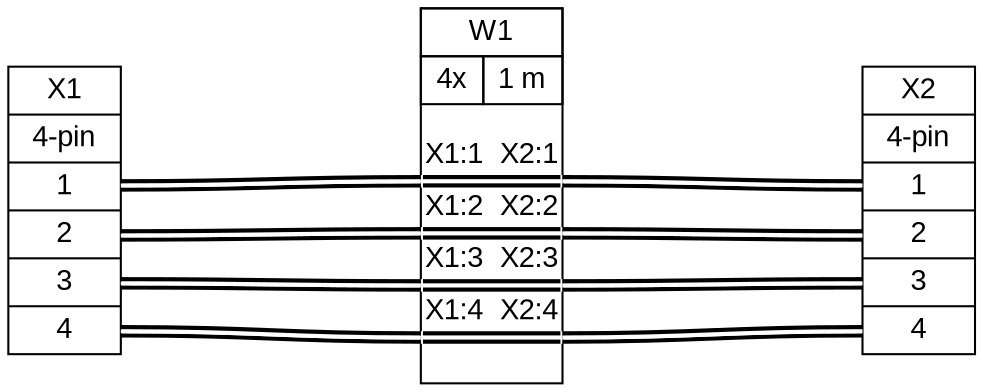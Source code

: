 graph {
// Graph generated by WireViz
// https://github.com/formatc1702/WireViz
	graph [bgcolor=white fontname=arial nodesep=0.33 rankdir=LR ranksep=2]
	node [fillcolor=white fontname=arial shape=record style=filled]
	edge [fontname=arial style=bold]
	X1 [label="X1|{4-pin}|{{<p1r>1|<p2r>2|<p3r>3|<p4r>4}}"]
	X2 [label="X2|{4-pin}|{{<p1l>1|<p2l>2|<p3l>3|<p4l>4}}"]
	edge [color="#000000:#ffffff:#000000"]
	X1:p1r:e -- W1:w1:w
	W1:w1:e -- X2:p1l:w
	edge [color="#000000:#ffffff:#000000"]
	X1:p2r:e -- W1:w2:w
	W1:w2:e -- X2:p2l:w
	edge [color="#000000:#ffffff:#000000"]
	X1:p3r:e -- W1:w3:w
	W1:w3:e -- X2:p3l:w
	edge [color="#000000:#ffffff:#000000"]
	X1:p4r:e -- W1:w4:w
	W1:w4:e -- X2:p4l:w
	W1 [label=<<table border="0" cellspacing="0" cellpadding="0"><tr><td><table border="0" cellspacing="0" cellpadding="3" cellborder="1"><tr><td colspan="2">W1</td></tr><tr><td>4x</td><td>1 m</td></tr></table></td></tr><tr><td>&nbsp;</td></tr><tr><td><table border="0" cellspacing="0" cellborder="0"><tr><td>X1:1</td><td></td><td>X2:1</td></tr><tr><td colspan="3" cellpadding="0" height="6" bgcolor="#ffffff" border="2" sides="tb" port="w1"></td></tr><tr><td>X1:2</td><td></td><td>X2:2</td></tr><tr><td colspan="3" cellpadding="0" height="6" bgcolor="#ffffff" border="2" sides="tb" port="w2"></td></tr><tr><td>X1:3</td><td></td><td>X2:3</td></tr><tr><td colspan="3" cellpadding="0" height="6" bgcolor="#ffffff" border="2" sides="tb" port="w3"></td></tr><tr><td>X1:4</td><td></td><td>X2:4</td></tr><tr><td colspan="3" cellpadding="0" height="6" bgcolor="#ffffff" border="2" sides="tb" port="w4"></td></tr><tr><td>&nbsp;</td></tr></table></td></tr></table>> fillcolor=white margin=0 shape=box style=""]
}
